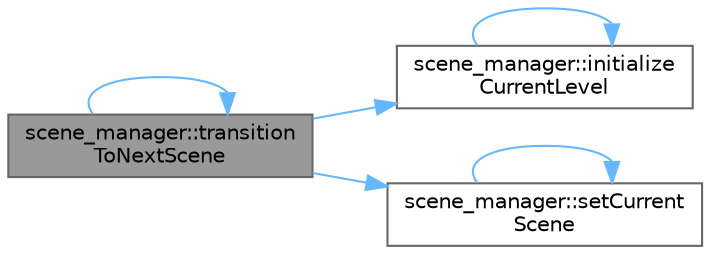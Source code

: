 digraph "scene_manager::transitionToNextScene"
{
 // LATEX_PDF_SIZE
  bgcolor="transparent";
  edge [fontname=Helvetica,fontsize=10,labelfontname=Helvetica,labelfontsize=10];
  node [fontname=Helvetica,fontsize=10,shape=box,height=0.2,width=0.4];
  rankdir="LR";
  Node1 [id="Node000001",label="scene_manager::transition\lToNextScene",height=0.2,width=0.4,color="gray40", fillcolor="grey60", style="filled", fontcolor="black",tooltip="Transitions to the next scene (level)."];
  Node1 -> Node2 [id="edge1_Node000001_Node000002",color="steelblue1",style="solid",tooltip=" "];
  Node2 [id="Node000002",label="scene_manager::initialize\lCurrentLevel",height=0.2,width=0.4,color="grey40", fillcolor="white", style="filled",URL="$namespacescene__manager.html#ac468e9414dee0be8ef1f3a32aaf8fdfd",tooltip="Initializes the current scene with game objects."];
  Node2 -> Node2 [id="edge2_Node000002_Node000002",color="steelblue1",style="solid",tooltip=" "];
  Node1 -> Node3 [id="edge3_Node000001_Node000003",color="steelblue1",style="solid",tooltip=" "];
  Node3 [id="Node000003",label="scene_manager::setCurrent\lScene",height=0.2,width=0.4,color="grey40", fillcolor="white", style="filled",URL="$namespacescene__manager.html#a32c1b2a1ca1139c3edc6ec1a10c2b2e3",tooltip="Sets the active scene based on the current scene index."];
  Node3 -> Node3 [id="edge4_Node000003_Node000003",color="steelblue1",style="solid",tooltip=" "];
  Node1 -> Node1 [id="edge5_Node000001_Node000001",color="steelblue1",style="solid",tooltip=" "];
}
